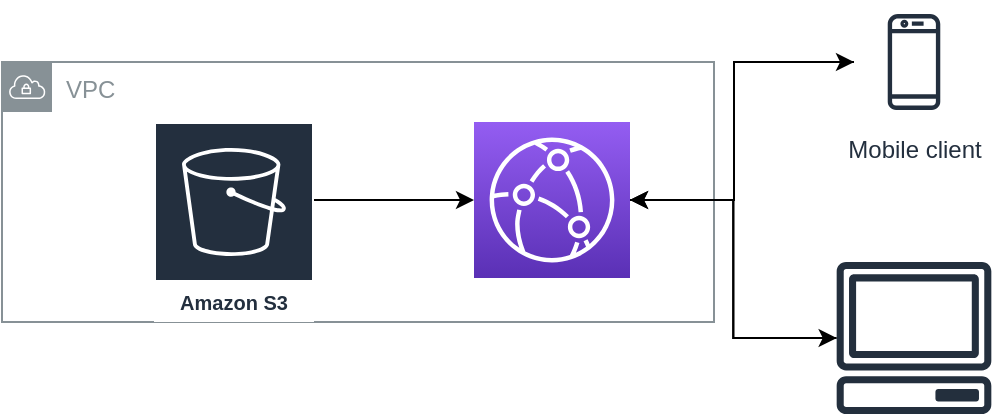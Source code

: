 <mxfile version="20.8.14" type="github"><diagram name="ページ1" id="lWLI0uCkUA93q7yWm2nM"><mxGraphModel dx="1050" dy="573" grid="1" gridSize="10" guides="1" tooltips="1" connect="1" arrows="1" fold="1" page="1" pageScale="1" pageWidth="827" pageHeight="1169" math="0" shadow="0"><root><mxCell id="0"/><mxCell id="1" parent="0"/><mxCell id="1NTMFEUx7F49TfFYcWj8-8" style="edgeStyle=orthogonalEdgeStyle;rounded=0;orthogonalLoop=1;jettySize=auto;html=1;exitX=1;exitY=0.5;exitDx=0;exitDy=0;exitPerimeter=0;" edge="1" parent="1" source="1NTMFEUx7F49TfFYcWj8-1" target="1NTMFEUx7F49TfFYcWj8-5"><mxGeometry relative="1" as="geometry"><Array as="points"><mxPoint x="650" y="199"/><mxPoint x="650" y="130"/></Array></mxGeometry></mxCell><mxCell id="1NTMFEUx7F49TfFYcWj8-6" value="VPC" style="sketch=0;outlineConnect=0;gradientColor=none;html=1;whiteSpace=wrap;fontSize=12;fontStyle=0;shape=mxgraph.aws4.group;grIcon=mxgraph.aws4.group_vpc;strokeColor=#879196;fillColor=none;verticalAlign=top;align=left;spacingLeft=30;fontColor=#879196;dashed=0;" vertex="1" parent="1"><mxGeometry x="284" y="130" width="356" height="130" as="geometry"/></mxCell><mxCell id="1NTMFEUx7F49TfFYcWj8-10" style="edgeStyle=orthogonalEdgeStyle;rounded=0;orthogonalLoop=1;jettySize=auto;html=1;" edge="1" parent="1" source="1NTMFEUx7F49TfFYcWj8-1" target="1NTMFEUx7F49TfFYcWj8-4"><mxGeometry relative="1" as="geometry"/></mxCell><mxCell id="1NTMFEUx7F49TfFYcWj8-1" value="" style="sketch=0;points=[[0,0,0],[0.25,0,0],[0.5,0,0],[0.75,0,0],[1,0,0],[0,1,0],[0.25,1,0],[0.5,1,0],[0.75,1,0],[1,1,0],[0,0.25,0],[0,0.5,0],[0,0.75,0],[1,0.25,0],[1,0.5,0],[1,0.75,0]];outlineConnect=0;fontColor=#232F3E;gradientColor=#945DF2;gradientDirection=north;fillColor=#5A30B5;strokeColor=#ffffff;dashed=0;verticalLabelPosition=bottom;verticalAlign=top;align=center;html=1;fontSize=12;fontStyle=0;aspect=fixed;shape=mxgraph.aws4.resourceIcon;resIcon=mxgraph.aws4.cloudfront;" vertex="1" parent="1"><mxGeometry x="520" y="160" width="78" height="78" as="geometry"/></mxCell><mxCell id="1NTMFEUx7F49TfFYcWj8-11" style="edgeStyle=orthogonalEdgeStyle;rounded=0;orthogonalLoop=1;jettySize=auto;html=1;" edge="1" parent="1" source="1NTMFEUx7F49TfFYcWj8-2" target="1NTMFEUx7F49TfFYcWj8-1"><mxGeometry relative="1" as="geometry"><Array as="points"><mxPoint x="460" y="199"/><mxPoint x="460" y="199"/></Array></mxGeometry></mxCell><mxCell id="1NTMFEUx7F49TfFYcWj8-2" value="Amazon S3" style="sketch=0;outlineConnect=0;fontColor=#232F3E;gradientColor=none;strokeColor=#ffffff;fillColor=#232F3E;dashed=0;verticalLabelPosition=middle;verticalAlign=bottom;align=center;html=1;whiteSpace=wrap;fontSize=10;fontStyle=1;spacing=3;shape=mxgraph.aws4.productIcon;prIcon=mxgraph.aws4.s3;" vertex="1" parent="1"><mxGeometry x="360" y="160" width="80" height="100" as="geometry"/></mxCell><mxCell id="1NTMFEUx7F49TfFYcWj8-9" style="edgeStyle=orthogonalEdgeStyle;rounded=0;orthogonalLoop=1;jettySize=auto;html=1;entryX=1;entryY=0.5;entryDx=0;entryDy=0;entryPerimeter=0;" edge="1" parent="1" source="1NTMFEUx7F49TfFYcWj8-4" target="1NTMFEUx7F49TfFYcWj8-1"><mxGeometry relative="1" as="geometry"/></mxCell><mxCell id="1NTMFEUx7F49TfFYcWj8-4" value="" style="sketch=0;outlineConnect=0;fontColor=#232F3E;gradientColor=none;fillColor=#232F3D;strokeColor=none;dashed=0;verticalLabelPosition=bottom;verticalAlign=top;align=center;html=1;fontSize=12;fontStyle=0;aspect=fixed;pointerEvents=1;shape=mxgraph.aws4.client;" vertex="1" parent="1"><mxGeometry x="701" y="230" width="78" height="76" as="geometry"/></mxCell><mxCell id="1NTMFEUx7F49TfFYcWj8-7" style="edgeStyle=orthogonalEdgeStyle;rounded=0;orthogonalLoop=1;jettySize=auto;html=1;" edge="1" parent="1" source="1NTMFEUx7F49TfFYcWj8-5" target="1NTMFEUx7F49TfFYcWj8-1"><mxGeometry relative="1" as="geometry"><Array as="points"><mxPoint x="650" y="130"/><mxPoint x="650" y="199"/></Array></mxGeometry></mxCell><mxCell id="1NTMFEUx7F49TfFYcWj8-5" value="Mobile client" style="sketch=0;outlineConnect=0;fontColor=#232F3E;gradientColor=none;strokeColor=#232F3E;fillColor=#ffffff;dashed=0;verticalLabelPosition=bottom;verticalAlign=top;align=center;html=1;fontSize=12;fontStyle=0;aspect=fixed;shape=mxgraph.aws4.resourceIcon;resIcon=mxgraph.aws4.mobile_client;" vertex="1" parent="1"><mxGeometry x="710" y="100" width="60" height="60" as="geometry"/></mxCell></root></mxGraphModel></diagram></mxfile>